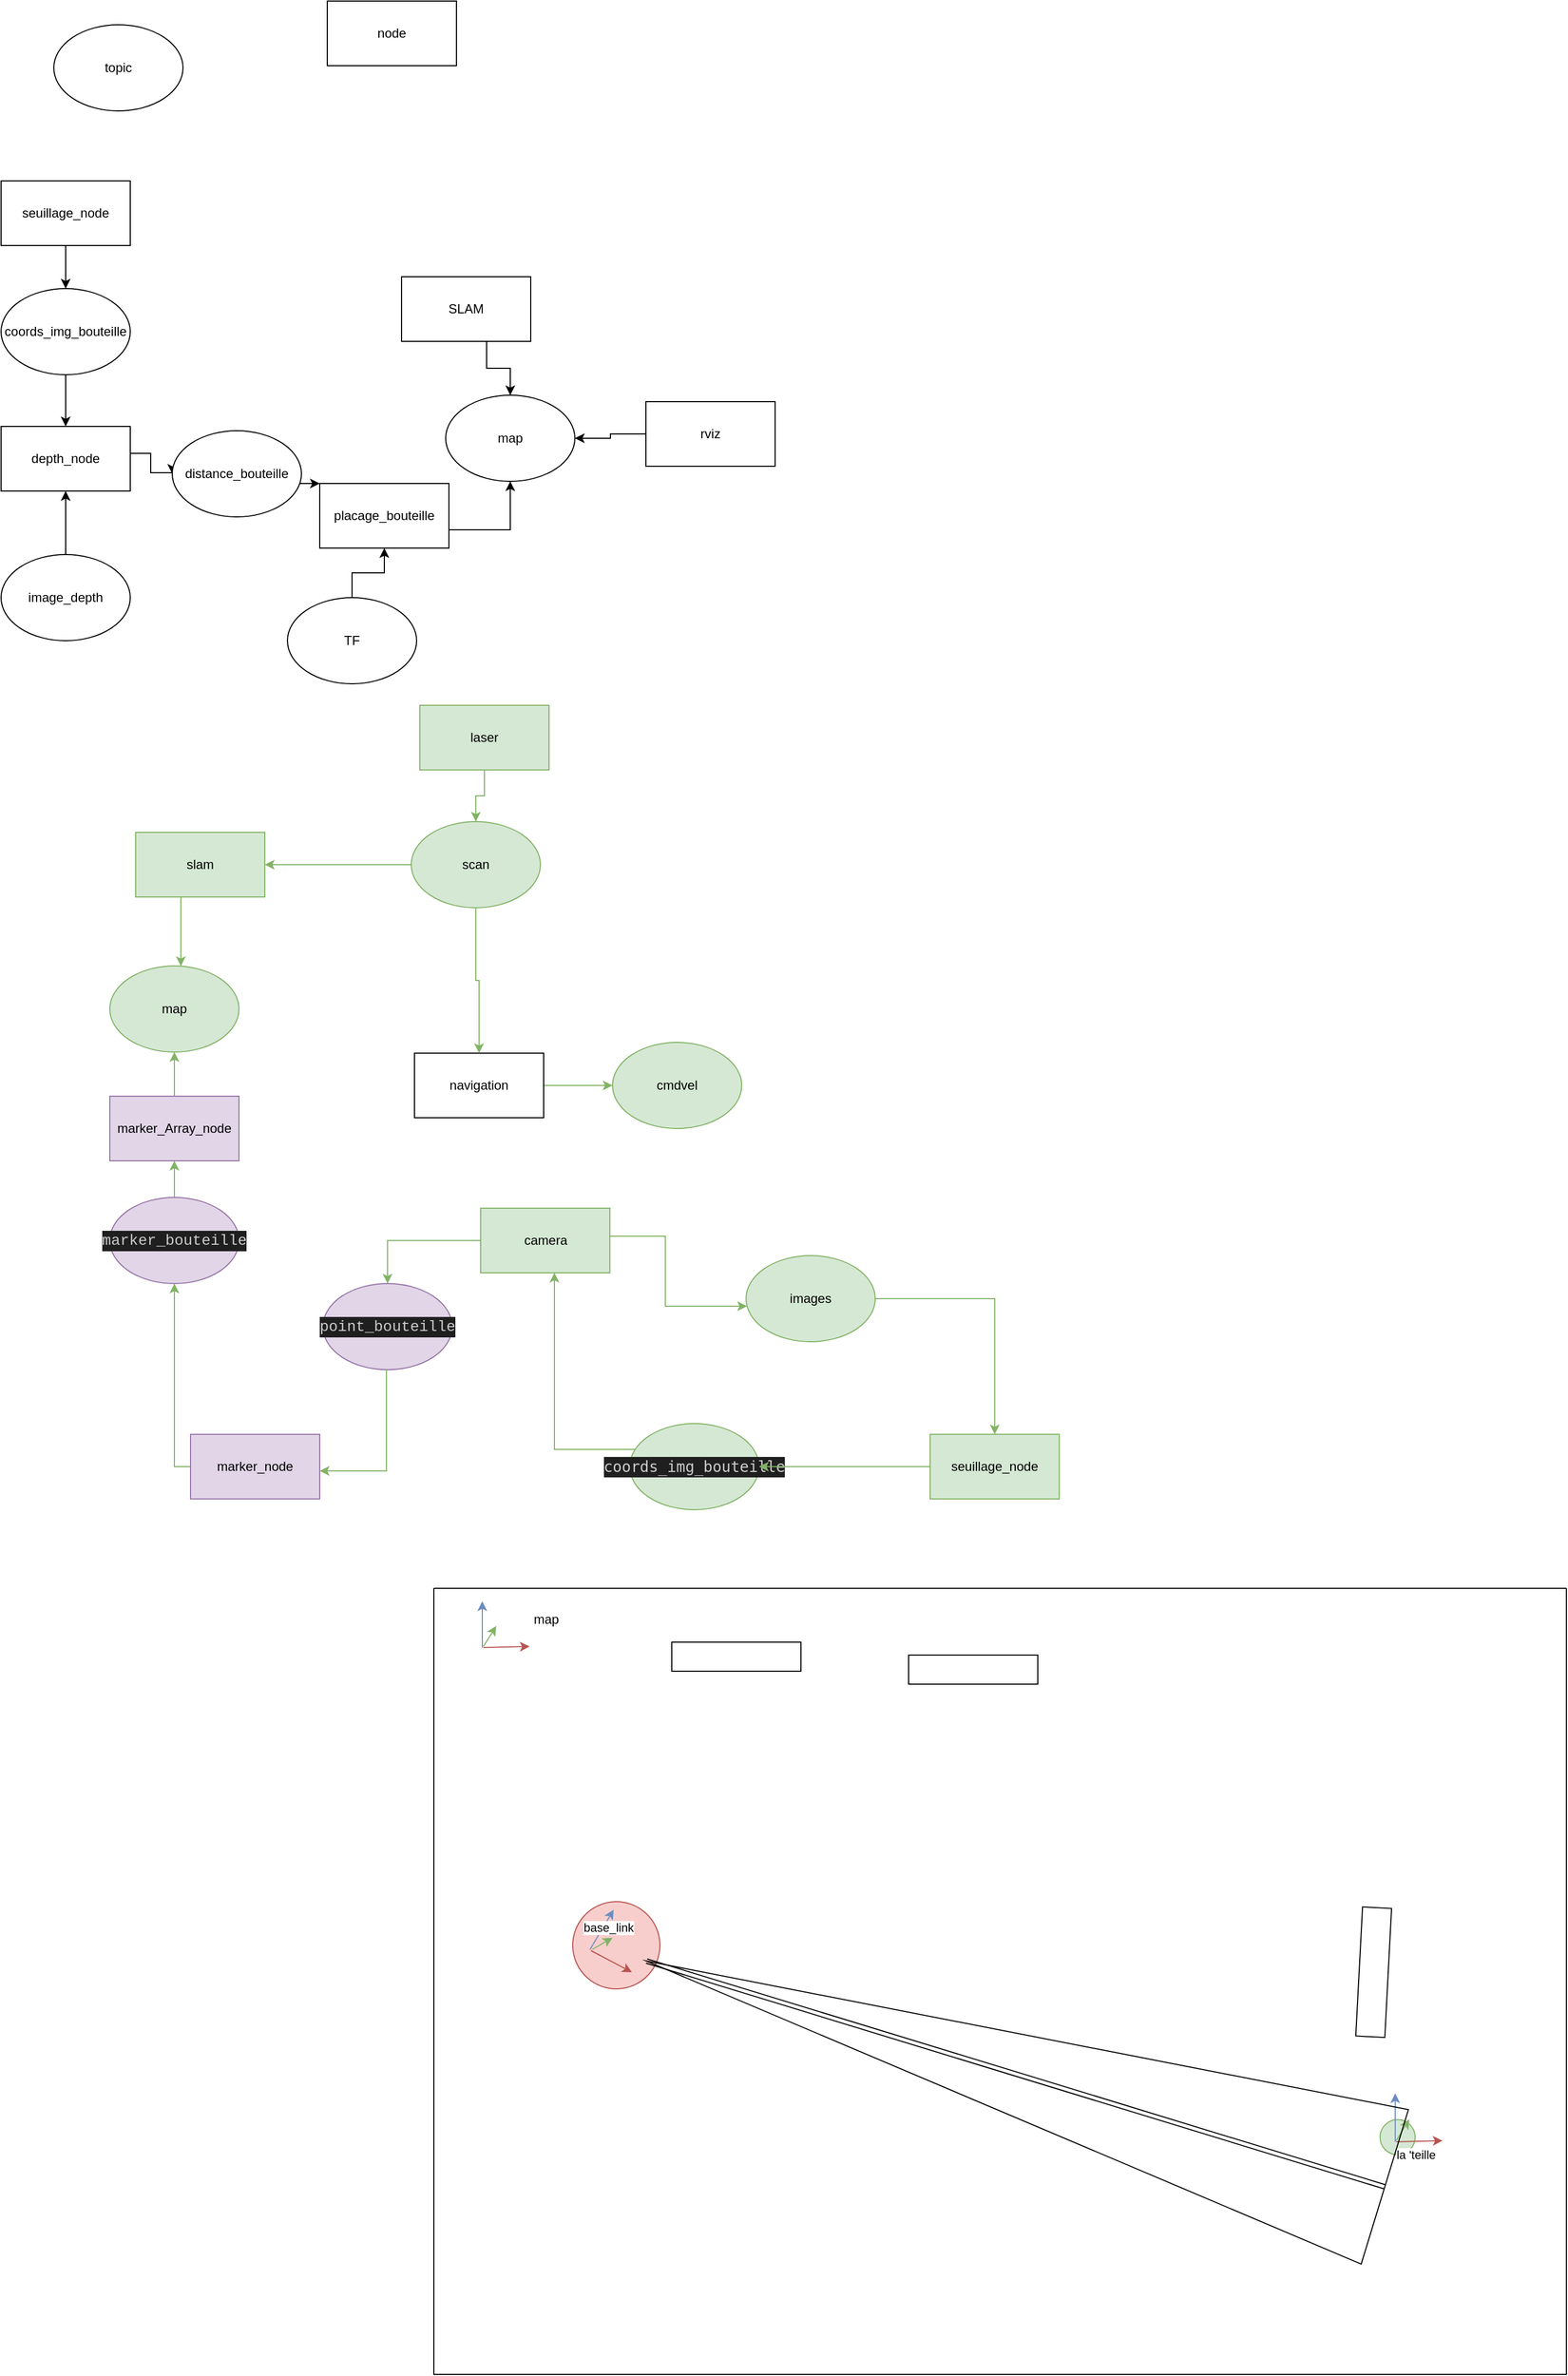 <mxfile version="22.1.18" type="device">
  <diagram name="Page-1" id="_aw4AVAyZQ3TUYoL24g8">
    <mxGraphModel dx="1434" dy="10886" grid="0" gridSize="10" guides="1" tooltips="1" connect="1" arrows="1" fold="1" page="1" pageScale="1" pageWidth="10000" pageHeight="10000" math="0" shadow="0">
      <root>
        <mxCell id="0" />
        <mxCell id="1" parent="0" />
        <mxCell id="vehhkd1bJvOzg__U1Yoz-1" value="node" style="rounded=0;whiteSpace=wrap;html=1;" parent="1" vertex="1">
          <mxGeometry x="339" y="-129" width="120" height="60" as="geometry" />
        </mxCell>
        <mxCell id="vehhkd1bJvOzg__U1Yoz-2" value="topic" style="ellipse;whiteSpace=wrap;html=1;" parent="1" vertex="1">
          <mxGeometry x="85" y="-107" width="120" height="80" as="geometry" />
        </mxCell>
        <mxCell id="vehhkd1bJvOzg__U1Yoz-10" style="edgeStyle=orthogonalEdgeStyle;rounded=0;orthogonalLoop=1;jettySize=auto;html=1;exitX=1;exitY=0;exitDx=0;exitDy=0;entryX=0;entryY=0.5;entryDx=0;entryDy=0;" parent="1" source="vehhkd1bJvOzg__U1Yoz-3" target="vehhkd1bJvOzg__U1Yoz-4" edge="1">
          <mxGeometry relative="1" as="geometry">
            <Array as="points">
              <mxPoint x="156" y="291" />
              <mxPoint x="175" y="291" />
              <mxPoint x="175" y="309" />
            </Array>
          </mxGeometry>
        </mxCell>
        <mxCell id="vehhkd1bJvOzg__U1Yoz-3" value="depth_node" style="rounded=0;whiteSpace=wrap;html=1;" parent="1" vertex="1">
          <mxGeometry x="36" y="266" width="120" height="60" as="geometry" />
        </mxCell>
        <mxCell id="vehhkd1bJvOzg__U1Yoz-11" style="edgeStyle=orthogonalEdgeStyle;rounded=0;orthogonalLoop=1;jettySize=auto;html=1;" parent="1" source="vehhkd1bJvOzg__U1Yoz-4" target="vehhkd1bJvOzg__U1Yoz-5" edge="1">
          <mxGeometry relative="1" as="geometry">
            <Array as="points">
              <mxPoint x="263" y="340" />
            </Array>
          </mxGeometry>
        </mxCell>
        <mxCell id="vehhkd1bJvOzg__U1Yoz-4" value="distance_bouteille" style="ellipse;whiteSpace=wrap;html=1;" parent="1" vertex="1">
          <mxGeometry x="195" y="270" width="120" height="80" as="geometry" />
        </mxCell>
        <mxCell id="vehhkd1bJvOzg__U1Yoz-9" style="edgeStyle=orthogonalEdgeStyle;rounded=0;orthogonalLoop=1;jettySize=auto;html=1;exitX=1;exitY=0;exitDx=0;exitDy=0;" parent="1" source="vehhkd1bJvOzg__U1Yoz-5" target="vehhkd1bJvOzg__U1Yoz-6" edge="1">
          <mxGeometry relative="1" as="geometry">
            <Array as="points">
              <mxPoint x="429" y="320" />
              <mxPoint x="429" y="362" />
              <mxPoint x="509" y="362" />
            </Array>
          </mxGeometry>
        </mxCell>
        <mxCell id="vehhkd1bJvOzg__U1Yoz-5" value="placage_bouteille" style="rounded=0;whiteSpace=wrap;html=1;" parent="1" vertex="1">
          <mxGeometry x="332" y="319" width="120" height="60" as="geometry" />
        </mxCell>
        <mxCell id="vehhkd1bJvOzg__U1Yoz-6" value="map" style="ellipse;whiteSpace=wrap;html=1;" parent="1" vertex="1">
          <mxGeometry x="449" y="237" width="120" height="80" as="geometry" />
        </mxCell>
        <mxCell id="vehhkd1bJvOzg__U1Yoz-8" style="edgeStyle=orthogonalEdgeStyle;rounded=0;orthogonalLoop=1;jettySize=auto;html=1;exitX=1;exitY=1;exitDx=0;exitDy=0;" parent="1" source="vehhkd1bJvOzg__U1Yoz-7" target="vehhkd1bJvOzg__U1Yoz-6" edge="1">
          <mxGeometry relative="1" as="geometry">
            <Array as="points">
              <mxPoint x="487" y="187" />
              <mxPoint x="487" y="212" />
              <mxPoint x="509" y="212" />
            </Array>
          </mxGeometry>
        </mxCell>
        <mxCell id="vehhkd1bJvOzg__U1Yoz-7" value="SLAM" style="rounded=0;whiteSpace=wrap;html=1;" parent="1" vertex="1">
          <mxGeometry x="408" y="127" width="120" height="60" as="geometry" />
        </mxCell>
        <mxCell id="vehhkd1bJvOzg__U1Yoz-15" style="edgeStyle=orthogonalEdgeStyle;rounded=0;orthogonalLoop=1;jettySize=auto;html=1;" parent="1" source="vehhkd1bJvOzg__U1Yoz-12" target="vehhkd1bJvOzg__U1Yoz-6" edge="1">
          <mxGeometry relative="1" as="geometry" />
        </mxCell>
        <mxCell id="vehhkd1bJvOzg__U1Yoz-12" value="rviz" style="rounded=0;whiteSpace=wrap;html=1;" parent="1" vertex="1">
          <mxGeometry x="635" y="243" width="120" height="60" as="geometry" />
        </mxCell>
        <mxCell id="vehhkd1bJvOzg__U1Yoz-14" style="edgeStyle=orthogonalEdgeStyle;rounded=0;orthogonalLoop=1;jettySize=auto;html=1;exitX=0.5;exitY=0;exitDx=0;exitDy=0;" parent="1" source="vehhkd1bJvOzg__U1Yoz-13" target="vehhkd1bJvOzg__U1Yoz-5" edge="1">
          <mxGeometry relative="1" as="geometry" />
        </mxCell>
        <mxCell id="vehhkd1bJvOzg__U1Yoz-13" value="TF" style="ellipse;whiteSpace=wrap;html=1;" parent="1" vertex="1">
          <mxGeometry x="302" y="425" width="120" height="80" as="geometry" />
        </mxCell>
        <mxCell id="vehhkd1bJvOzg__U1Yoz-16" value="coords_img_bouteille" style="ellipse;whiteSpace=wrap;html=1;" parent="1" vertex="1">
          <mxGeometry x="36" y="138" width="120" height="80" as="geometry" />
        </mxCell>
        <mxCell id="vehhkd1bJvOzg__U1Yoz-18" style="edgeStyle=orthogonalEdgeStyle;rounded=0;orthogonalLoop=1;jettySize=auto;html=1;" parent="1" source="vehhkd1bJvOzg__U1Yoz-17" target="vehhkd1bJvOzg__U1Yoz-16" edge="1">
          <mxGeometry relative="1" as="geometry" />
        </mxCell>
        <mxCell id="vehhkd1bJvOzg__U1Yoz-17" value="seuillage_node" style="rounded=0;whiteSpace=wrap;html=1;" parent="1" vertex="1">
          <mxGeometry x="36" y="38" width="120" height="60" as="geometry" />
        </mxCell>
        <mxCell id="vehhkd1bJvOzg__U1Yoz-19" style="edgeStyle=orthogonalEdgeStyle;rounded=0;orthogonalLoop=1;jettySize=auto;html=1;" parent="1" source="vehhkd1bJvOzg__U1Yoz-16" target="vehhkd1bJvOzg__U1Yoz-3" edge="1">
          <mxGeometry relative="1" as="geometry" />
        </mxCell>
        <mxCell id="vehhkd1bJvOzg__U1Yoz-22" style="edgeStyle=orthogonalEdgeStyle;rounded=0;orthogonalLoop=1;jettySize=auto;html=1;" parent="1" source="vehhkd1bJvOzg__U1Yoz-21" target="vehhkd1bJvOzg__U1Yoz-3" edge="1">
          <mxGeometry relative="1" as="geometry" />
        </mxCell>
        <mxCell id="vehhkd1bJvOzg__U1Yoz-21" value="image_depth" style="ellipse;whiteSpace=wrap;html=1;" parent="1" vertex="1">
          <mxGeometry x="36" y="385" width="120" height="80" as="geometry" />
        </mxCell>
        <mxCell id="J1WuSYv6M6aPYeHkBaQL-12" style="edgeStyle=orthogonalEdgeStyle;rounded=0;orthogonalLoop=1;jettySize=auto;html=1;fillColor=#d5e8d4;strokeColor=#82b366;" parent="1" source="J1WuSYv6M6aPYeHkBaQL-2" target="J1WuSYv6M6aPYeHkBaQL-4" edge="1">
          <mxGeometry relative="1" as="geometry">
            <Array as="points">
              <mxPoint x="203" y="739" />
              <mxPoint x="203" y="739" />
            </Array>
          </mxGeometry>
        </mxCell>
        <mxCell id="J1WuSYv6M6aPYeHkBaQL-2" value="slam" style="rounded=0;whiteSpace=wrap;html=1;fillColor=#d5e8d4;strokeColor=#82b366;" parent="1" vertex="1">
          <mxGeometry x="161" y="643" width="120" height="60" as="geometry" />
        </mxCell>
        <mxCell id="J1WuSYv6M6aPYeHkBaQL-16" style="edgeStyle=orthogonalEdgeStyle;rounded=0;orthogonalLoop=1;jettySize=auto;html=1;fillColor=#d5e8d4;strokeColor=#82b366;" parent="1" source="J1WuSYv6M6aPYeHkBaQL-3" target="J1WuSYv6M6aPYeHkBaQL-6" edge="1">
          <mxGeometry relative="1" as="geometry" />
        </mxCell>
        <mxCell id="J1WuSYv6M6aPYeHkBaQL-3" value="navigation" style="rounded=0;whiteSpace=wrap;html=1;" parent="1" vertex="1">
          <mxGeometry x="420" y="848" width="120" height="60" as="geometry" />
        </mxCell>
        <mxCell id="J1WuSYv6M6aPYeHkBaQL-4" value="map" style="ellipse;whiteSpace=wrap;html=1;fillColor=#d5e8d4;strokeColor=#82b366;" parent="1" vertex="1">
          <mxGeometry x="137" y="767" width="120" height="80" as="geometry" />
        </mxCell>
        <mxCell id="J1WuSYv6M6aPYeHkBaQL-6" value="cmdvel" style="ellipse;whiteSpace=wrap;html=1;fillColor=#d5e8d4;strokeColor=#82b366;" parent="1" vertex="1">
          <mxGeometry x="604" y="838" width="120" height="80" as="geometry" />
        </mxCell>
        <mxCell id="J1WuSYv6M6aPYeHkBaQL-90" style="edgeStyle=orthogonalEdgeStyle;rounded=0;orthogonalLoop=1;jettySize=auto;html=1;fillColor=#d5e8d4;strokeColor=#82b366;" parent="1" source="J1WuSYv6M6aPYeHkBaQL-7" target="J1WuSYv6M6aPYeHkBaQL-20" edge="1">
          <mxGeometry relative="1" as="geometry">
            <Array as="points">
              <mxPoint x="550" y="1216" />
            </Array>
          </mxGeometry>
        </mxCell>
        <mxCell id="J1WuSYv6M6aPYeHkBaQL-7" value="&lt;div data-darkreader-inline-bgcolor=&quot;&quot; data-darkreader-inline-color=&quot;&quot; style=&quot;color: rgb(204, 204, 204); background-color: rgb(31, 31, 31); font-family: &amp;quot;Droid Sans Mono&amp;quot;, &amp;quot;monospace&amp;quot;, monospace; font-size: 14px; line-height: 19px; --darkreader-inline-color: #e6e0d8; --darkreader-inline-bgcolor: #1a1d1e;&quot;&gt;coords_img_bouteille&lt;/div&gt;" style="ellipse;whiteSpace=wrap;html=1;fillColor=#d5e8d4;strokeColor=#82b366;" parent="1" vertex="1">
          <mxGeometry x="620" y="1192" width="120" height="80" as="geometry" />
        </mxCell>
        <mxCell id="J1WuSYv6M6aPYeHkBaQL-23" style="edgeStyle=orthogonalEdgeStyle;rounded=0;orthogonalLoop=1;jettySize=auto;html=1;fillColor=#d5e8d4;strokeColor=#82b366;" parent="1" source="J1WuSYv6M6aPYeHkBaQL-18" target="J1WuSYv6M6aPYeHkBaQL-7" edge="1">
          <mxGeometry relative="1" as="geometry" />
        </mxCell>
        <mxCell id="J1WuSYv6M6aPYeHkBaQL-18" value="seuillage_node" style="rounded=0;whiteSpace=wrap;html=1;fillColor=#d5e8d4;strokeColor=#82b366;" parent="1" vertex="1">
          <mxGeometry x="899" y="1202" width="120" height="60" as="geometry" />
        </mxCell>
        <mxCell id="J1WuSYv6M6aPYeHkBaQL-22" style="edgeStyle=orthogonalEdgeStyle;rounded=0;orthogonalLoop=1;jettySize=auto;html=1;fillColor=#d5e8d4;strokeColor=#82b366;" parent="1" source="J1WuSYv6M6aPYeHkBaQL-19" target="J1WuSYv6M6aPYeHkBaQL-18" edge="1">
          <mxGeometry relative="1" as="geometry" />
        </mxCell>
        <mxCell id="J1WuSYv6M6aPYeHkBaQL-19" value="images" style="ellipse;whiteSpace=wrap;html=1;fillColor=#d5e8d4;strokeColor=#82b366;" parent="1" vertex="1">
          <mxGeometry x="728" y="1036" width="120" height="80" as="geometry" />
        </mxCell>
        <mxCell id="J1WuSYv6M6aPYeHkBaQL-21" style="edgeStyle=orthogonalEdgeStyle;rounded=0;orthogonalLoop=1;jettySize=auto;html=1;fillColor=#d5e8d4;strokeColor=#82b366;" parent="1" source="J1WuSYv6M6aPYeHkBaQL-20" target="J1WuSYv6M6aPYeHkBaQL-19" edge="1">
          <mxGeometry relative="1" as="geometry">
            <Array as="points">
              <mxPoint x="653" y="1018" />
              <mxPoint x="653" y="1083" />
            </Array>
          </mxGeometry>
        </mxCell>
        <mxCell id="J1WuSYv6M6aPYeHkBaQL-93" style="edgeStyle=orthogonalEdgeStyle;rounded=0;orthogonalLoop=1;jettySize=auto;html=1;fillColor=#d5e8d4;strokeColor=#82b366;" parent="1" source="oQUORiZ7VCNlnRletKll-1" target="J1WuSYv6M6aPYeHkBaQL-92" edge="1">
          <mxGeometry relative="1" as="geometry">
            <Array as="points">
              <mxPoint x="197" y="1232" />
            </Array>
          </mxGeometry>
        </mxCell>
        <mxCell id="J1WuSYv6M6aPYeHkBaQL-20" value="camera" style="rounded=0;whiteSpace=wrap;html=1;fillColor=#d5e8d4;strokeColor=#82b366;" parent="1" vertex="1">
          <mxGeometry x="481.5" y="992" width="120" height="60" as="geometry" />
        </mxCell>
        <mxCell id="J1WuSYv6M6aPYeHkBaQL-26" style="edgeStyle=orthogonalEdgeStyle;rounded=0;orthogonalLoop=1;jettySize=auto;html=1;fillColor=#d5e8d4;strokeColor=#82b366;" parent="1" source="J1WuSYv6M6aPYeHkBaQL-24" target="J1WuSYv6M6aPYeHkBaQL-25" edge="1">
          <mxGeometry relative="1" as="geometry" />
        </mxCell>
        <mxCell id="J1WuSYv6M6aPYeHkBaQL-24" value="laser" style="rounded=0;whiteSpace=wrap;html=1;fillColor=#d5e8d4;strokeColor=#82b366;" parent="1" vertex="1">
          <mxGeometry x="425" y="525" width="120" height="60" as="geometry" />
        </mxCell>
        <mxCell id="J1WuSYv6M6aPYeHkBaQL-27" style="edgeStyle=orthogonalEdgeStyle;rounded=0;orthogonalLoop=1;jettySize=auto;html=1;fillColor=#d5e8d4;strokeColor=#82b366;" parent="1" source="J1WuSYv6M6aPYeHkBaQL-25" target="J1WuSYv6M6aPYeHkBaQL-2" edge="1">
          <mxGeometry relative="1" as="geometry" />
        </mxCell>
        <mxCell id="J1WuSYv6M6aPYeHkBaQL-29" style="edgeStyle=orthogonalEdgeStyle;rounded=0;orthogonalLoop=1;jettySize=auto;html=1;fillColor=#d5e8d4;strokeColor=#82b366;" parent="1" source="J1WuSYv6M6aPYeHkBaQL-25" target="J1WuSYv6M6aPYeHkBaQL-3" edge="1">
          <mxGeometry relative="1" as="geometry" />
        </mxCell>
        <mxCell id="J1WuSYv6M6aPYeHkBaQL-25" value="scan" style="ellipse;whiteSpace=wrap;html=1;fillColor=#d5e8d4;strokeColor=#82b366;" parent="1" vertex="1">
          <mxGeometry x="417" y="633" width="120" height="80" as="geometry" />
        </mxCell>
        <mxCell id="J1WuSYv6M6aPYeHkBaQL-31" value="" style="swimlane;startSize=0;fillColor=none;" parent="1" vertex="1">
          <mxGeometry x="438" y="1345" width="1052" height="730" as="geometry" />
        </mxCell>
        <mxCell id="J1WuSYv6M6aPYeHkBaQL-44" value="" style="group;rotation=0;" parent="J1WuSYv6M6aPYeHkBaQL-31" vertex="1" connectable="0">
          <mxGeometry x="112.998" y="274.002" width="824.002" height="387.404" as="geometry" />
        </mxCell>
        <mxCell id="J1WuSYv6M6aPYeHkBaQL-35" value="" style="ellipse;whiteSpace=wrap;html=1;aspect=fixed;fillColor=#d5e8d4;strokeColor=#82b366;" parent="J1WuSYv6M6aPYeHkBaQL-44" vertex="1">
          <mxGeometry x="765.93" y="219.41" width="32.59" height="32.59" as="geometry" />
        </mxCell>
        <mxCell id="J1WuSYv6M6aPYeHkBaQL-40" value="" style="group;rotation=15;" parent="J1WuSYv6M6aPYeHkBaQL-44" vertex="1" connectable="0">
          <mxGeometry x="9" y="117" width="815.002" height="219.59" as="geometry" />
        </mxCell>
        <mxCell id="J1WuSYv6M6aPYeHkBaQL-38" value="" style="group;rotation=20;" parent="J1WuSYv6M6aPYeHkBaQL-40" vertex="1" connectable="0">
          <mxGeometry x="7" y="-99" width="112.002" height="81" as="geometry" />
        </mxCell>
        <mxCell id="J1WuSYv6M6aPYeHkBaQL-36" value="" style="ellipse;whiteSpace=wrap;html=1;aspect=fixed;fillColor=#f8cecc;strokeColor=#b85450;rotation=20;" parent="J1WuSYv6M6aPYeHkBaQL-38" vertex="1">
          <mxGeometry y="-1" width="81" height="81" as="geometry" />
        </mxCell>
        <mxCell id="J1WuSYv6M6aPYeHkBaQL-72" value="" style="group;rotation=30;" parent="J1WuSYv6M6aPYeHkBaQL-38" vertex="1" connectable="0">
          <mxGeometry x="24.002" y="14.498" width="44" height="50" as="geometry" />
        </mxCell>
        <mxCell id="J1WuSYv6M6aPYeHkBaQL-83" value="" style="group" parent="J1WuSYv6M6aPYeHkBaQL-72" vertex="1" connectable="0">
          <mxGeometry x="-8" y="-8" width="39" height="58" as="geometry" />
        </mxCell>
        <mxCell id="J1WuSYv6M6aPYeHkBaQL-73" value="" style="endArrow=classic;html=1;rounded=0;fillColor=#dae8fc;strokeColor=#6c8ebf;" parent="J1WuSYv6M6aPYeHkBaQL-83" edge="1">
          <mxGeometry width="50" height="50" relative="1" as="geometry">
            <mxPoint y="37" as="sourcePoint" />
            <mxPoint x="22" as="targetPoint" />
          </mxGeometry>
        </mxCell>
        <mxCell id="J1WuSYv6M6aPYeHkBaQL-74" value="" style="endArrow=classic;html=1;rounded=0;fillColor=#f8cecc;strokeColor=#b85450;" parent="J1WuSYv6M6aPYeHkBaQL-83" edge="1">
          <mxGeometry width="50" height="50" relative="1" as="geometry">
            <mxPoint x="1" y="38" as="sourcePoint" />
            <mxPoint x="39" y="58" as="targetPoint" />
          </mxGeometry>
        </mxCell>
        <mxCell id="J1WuSYv6M6aPYeHkBaQL-75" value="" style="endArrow=classic;html=1;rounded=0;fillColor=#d5e8d4;strokeColor=#82b366;" parent="J1WuSYv6M6aPYeHkBaQL-83" edge="1">
          <mxGeometry width="50" height="50" relative="1" as="geometry">
            <mxPoint x="2" y="37" as="sourcePoint" />
            <mxPoint x="21" y="26" as="targetPoint" />
          </mxGeometry>
        </mxCell>
        <mxCell id="J1WuSYv6M6aPYeHkBaQL-81" value="base_link" style="edgeLabel;html=1;align=center;verticalAlign=middle;resizable=0;points=[];" parent="J1WuSYv6M6aPYeHkBaQL-75" vertex="1" connectable="0">
          <mxGeometry x="0.508" relative="1" as="geometry">
            <mxPoint y="-12" as="offset" />
          </mxGeometry>
        </mxCell>
        <mxCell id="J1WuSYv6M6aPYeHkBaQL-85" value="" style="group" parent="J1WuSYv6M6aPYeHkBaQL-40" vertex="1" connectable="0">
          <mxGeometry x="771.002" y="77.998" width="44" height="45" as="geometry" />
        </mxCell>
        <mxCell id="J1WuSYv6M6aPYeHkBaQL-86" value="" style="endArrow=classic;html=1;rounded=0;fillColor=#dae8fc;strokeColor=#6c8ebf;" parent="J1WuSYv6M6aPYeHkBaQL-85" edge="1">
          <mxGeometry width="50" height="50" relative="1" as="geometry">
            <mxPoint y="45" as="sourcePoint" />
            <mxPoint as="targetPoint" />
          </mxGeometry>
        </mxCell>
        <mxCell id="J1WuSYv6M6aPYeHkBaQL-87" value="" style="endArrow=classic;html=1;rounded=0;fillColor=#f8cecc;strokeColor=#b85450;" parent="J1WuSYv6M6aPYeHkBaQL-85" edge="1">
          <mxGeometry width="50" height="50" relative="1" as="geometry">
            <mxPoint x="1" y="45" as="sourcePoint" />
            <mxPoint x="44" y="43.953" as="targetPoint" />
          </mxGeometry>
        </mxCell>
        <mxCell id="J1WuSYv6M6aPYeHkBaQL-88" value="la &#39;teille" style="edgeLabel;html=1;align=center;verticalAlign=middle;resizable=0;points=[];" parent="J1WuSYv6M6aPYeHkBaQL-87" vertex="1" connectable="0">
          <mxGeometry x="-0.083" y="2" relative="1" as="geometry">
            <mxPoint x="-2" y="14" as="offset" />
          </mxGeometry>
        </mxCell>
        <mxCell id="J1WuSYv6M6aPYeHkBaQL-89" value="" style="endArrow=classic;html=1;rounded=0;fillColor=#d5e8d4;strokeColor=#82b366;" parent="J1WuSYv6M6aPYeHkBaQL-85" edge="1">
          <mxGeometry width="50" height="50" relative="1" as="geometry">
            <mxPoint x="1" y="43.953" as="sourcePoint" />
            <mxPoint x="13" y="24.07" as="targetPoint" />
          </mxGeometry>
        </mxCell>
        <mxCell id="J1WuSYv6M6aPYeHkBaQL-42" value="" style="triangle;whiteSpace=wrap;html=1;rotation=-163;fillColor=none;" parent="J1WuSYv6M6aPYeHkBaQL-44" vertex="1">
          <mxGeometry x="69" y="102" width="717" height="150" as="geometry" />
        </mxCell>
        <mxCell id="J1WuSYv6M6aPYeHkBaQL-50" style="rounded=0;orthogonalLoop=1;jettySize=auto;html=1;exitX=0;exitY=0.5;exitDx=0;exitDy=0;entryX=1;entryY=0.5;entryDx=0;entryDy=0;shape=link;" parent="J1WuSYv6M6aPYeHkBaQL-44" source="J1WuSYv6M6aPYeHkBaQL-42" target="J1WuSYv6M6aPYeHkBaQL-42" edge="1">
          <mxGeometry relative="1" as="geometry" />
        </mxCell>
        <mxCell id="J1WuSYv6M6aPYeHkBaQL-32" value="" style="rounded=0;whiteSpace=wrap;html=1;" parent="J1WuSYv6M6aPYeHkBaQL-31" vertex="1">
          <mxGeometry x="221" y="50" width="120" height="27" as="geometry" />
        </mxCell>
        <mxCell id="J1WuSYv6M6aPYeHkBaQL-33" value="" style="rounded=0;whiteSpace=wrap;html=1;" parent="J1WuSYv6M6aPYeHkBaQL-31" vertex="1">
          <mxGeometry x="441" y="62" width="120" height="27" as="geometry" />
        </mxCell>
        <mxCell id="J1WuSYv6M6aPYeHkBaQL-34" value="" style="rounded=0;whiteSpace=wrap;html=1;rotation=-87;" parent="J1WuSYv6M6aPYeHkBaQL-31" vertex="1">
          <mxGeometry x="813" y="343" width="120" height="27" as="geometry" />
        </mxCell>
        <mxCell id="J1WuSYv6M6aPYeHkBaQL-55" value="" style="endArrow=classic;html=1;rounded=0;fillColor=#dae8fc;strokeColor=#6c8ebf;" parent="J1WuSYv6M6aPYeHkBaQL-31" edge="1">
          <mxGeometry width="50" height="50" relative="1" as="geometry">
            <mxPoint x="45" y="55" as="sourcePoint" />
            <mxPoint x="45" y="12" as="targetPoint" />
          </mxGeometry>
        </mxCell>
        <mxCell id="J1WuSYv6M6aPYeHkBaQL-56" value="" style="endArrow=classic;html=1;rounded=0;fillColor=#f8cecc;strokeColor=#b85450;" parent="J1WuSYv6M6aPYeHkBaQL-31" edge="1">
          <mxGeometry width="50" height="50" relative="1" as="geometry">
            <mxPoint x="46" y="55" as="sourcePoint" />
            <mxPoint x="89" y="54" as="targetPoint" />
          </mxGeometry>
        </mxCell>
        <mxCell id="J1WuSYv6M6aPYeHkBaQL-57" value="" style="endArrow=classic;html=1;rounded=0;fillColor=#d5e8d4;strokeColor=#82b366;" parent="J1WuSYv6M6aPYeHkBaQL-31" edge="1">
          <mxGeometry width="50" height="50" relative="1" as="geometry">
            <mxPoint x="46" y="54" as="sourcePoint" />
            <mxPoint x="58" y="35" as="targetPoint" />
          </mxGeometry>
        </mxCell>
        <mxCell id="J1WuSYv6M6aPYeHkBaQL-82" value="map" style="text;html=1;align=center;verticalAlign=middle;resizable=0;points=[];autosize=1;strokeColor=none;fillColor=none;" parent="1" vertex="1">
          <mxGeometry x="521" y="1361" width="41" height="26" as="geometry" />
        </mxCell>
        <mxCell id="J1WuSYv6M6aPYeHkBaQL-103" style="edgeStyle=orthogonalEdgeStyle;rounded=0;orthogonalLoop=1;jettySize=auto;html=1;fillColor=#d5e8d4;strokeColor=#82b366;" parent="1" source="J1WuSYv6M6aPYeHkBaQL-92" target="J1WuSYv6M6aPYeHkBaQL-101" edge="1">
          <mxGeometry relative="1" as="geometry" />
        </mxCell>
        <mxCell id="J1WuSYv6M6aPYeHkBaQL-92" value="&lt;div style=&quot;color: rgb(204, 204, 204); background-color: rgb(31, 31, 31); font-family: Consolas, &amp;quot;Courier New&amp;quot;, monospace; font-size: 14px; line-height: 19px;&quot;&gt;marker_bouteille&lt;/div&gt;" style="ellipse;whiteSpace=wrap;html=1;fillColor=#e1d5e7;strokeColor=#9673a6;" parent="1" vertex="1">
          <mxGeometry x="137" y="982" width="120" height="80" as="geometry" />
        </mxCell>
        <mxCell id="J1WuSYv6M6aPYeHkBaQL-105" style="edgeStyle=orthogonalEdgeStyle;rounded=0;orthogonalLoop=1;jettySize=auto;html=1;fillColor=#d5e8d4;strokeColor=#82b366;" parent="1" source="J1WuSYv6M6aPYeHkBaQL-101" target="J1WuSYv6M6aPYeHkBaQL-4" edge="1">
          <mxGeometry relative="1" as="geometry" />
        </mxCell>
        <mxCell id="J1WuSYv6M6aPYeHkBaQL-101" value="marker_Array_node" style="rounded=0;whiteSpace=wrap;html=1;fillColor=#e1d5e7;strokeColor=#9673a6;" parent="1" vertex="1">
          <mxGeometry x="137" y="888" width="120" height="60" as="geometry" />
        </mxCell>
        <mxCell id="oQUORiZ7VCNlnRletKll-1" value="marker_node" style="rounded=0;whiteSpace=wrap;html=1;fillColor=#e1d5e7;strokeColor=#9673a6;" vertex="1" parent="1">
          <mxGeometry x="212" y="1202" width="120" height="60" as="geometry" />
        </mxCell>
        <mxCell id="oQUORiZ7VCNlnRletKll-4" value="" style="edgeStyle=orthogonalEdgeStyle;rounded=0;orthogonalLoop=1;jettySize=auto;html=1;fillColor=#d5e8d4;strokeColor=#82b366;" edge="1" parent="1" source="J1WuSYv6M6aPYeHkBaQL-20" target="oQUORiZ7VCNlnRletKll-3">
          <mxGeometry relative="1" as="geometry">
            <mxPoint x="482" y="1022" as="sourcePoint" />
            <mxPoint x="364" y="1236" as="targetPoint" />
            <Array as="points" />
          </mxGeometry>
        </mxCell>
        <mxCell id="oQUORiZ7VCNlnRletKll-3" value="&lt;div style=&quot;color: rgb(204, 204, 204); background-color: rgb(31, 31, 31); font-family: Consolas, &amp;quot;Courier New&amp;quot;, monospace; font-size: 14px; line-height: 19px;&quot;&gt;&lt;div style=&quot;line-height: 19px;&quot;&gt;point_bouteille&lt;/div&gt;&lt;/div&gt;" style="ellipse;whiteSpace=wrap;html=1;fillColor=#e1d5e7;strokeColor=#9673a6;" vertex="1" parent="1">
          <mxGeometry x="335" y="1062" width="120" height="80" as="geometry" />
        </mxCell>
        <mxCell id="oQUORiZ7VCNlnRletKll-7" style="edgeStyle=orthogonalEdgeStyle;rounded=0;orthogonalLoop=1;jettySize=auto;html=1;fillColor=#d5e8d4;strokeColor=#82b366;" edge="1" parent="1" source="oQUORiZ7VCNlnRletKll-3" target="oQUORiZ7VCNlnRletKll-1">
          <mxGeometry relative="1" as="geometry">
            <mxPoint x="254" y="1242" as="sourcePoint" />
            <mxPoint x="207" y="1072" as="targetPoint" />
            <Array as="points">
              <mxPoint x="394" y="1236" />
            </Array>
          </mxGeometry>
        </mxCell>
      </root>
    </mxGraphModel>
  </diagram>
</mxfile>
